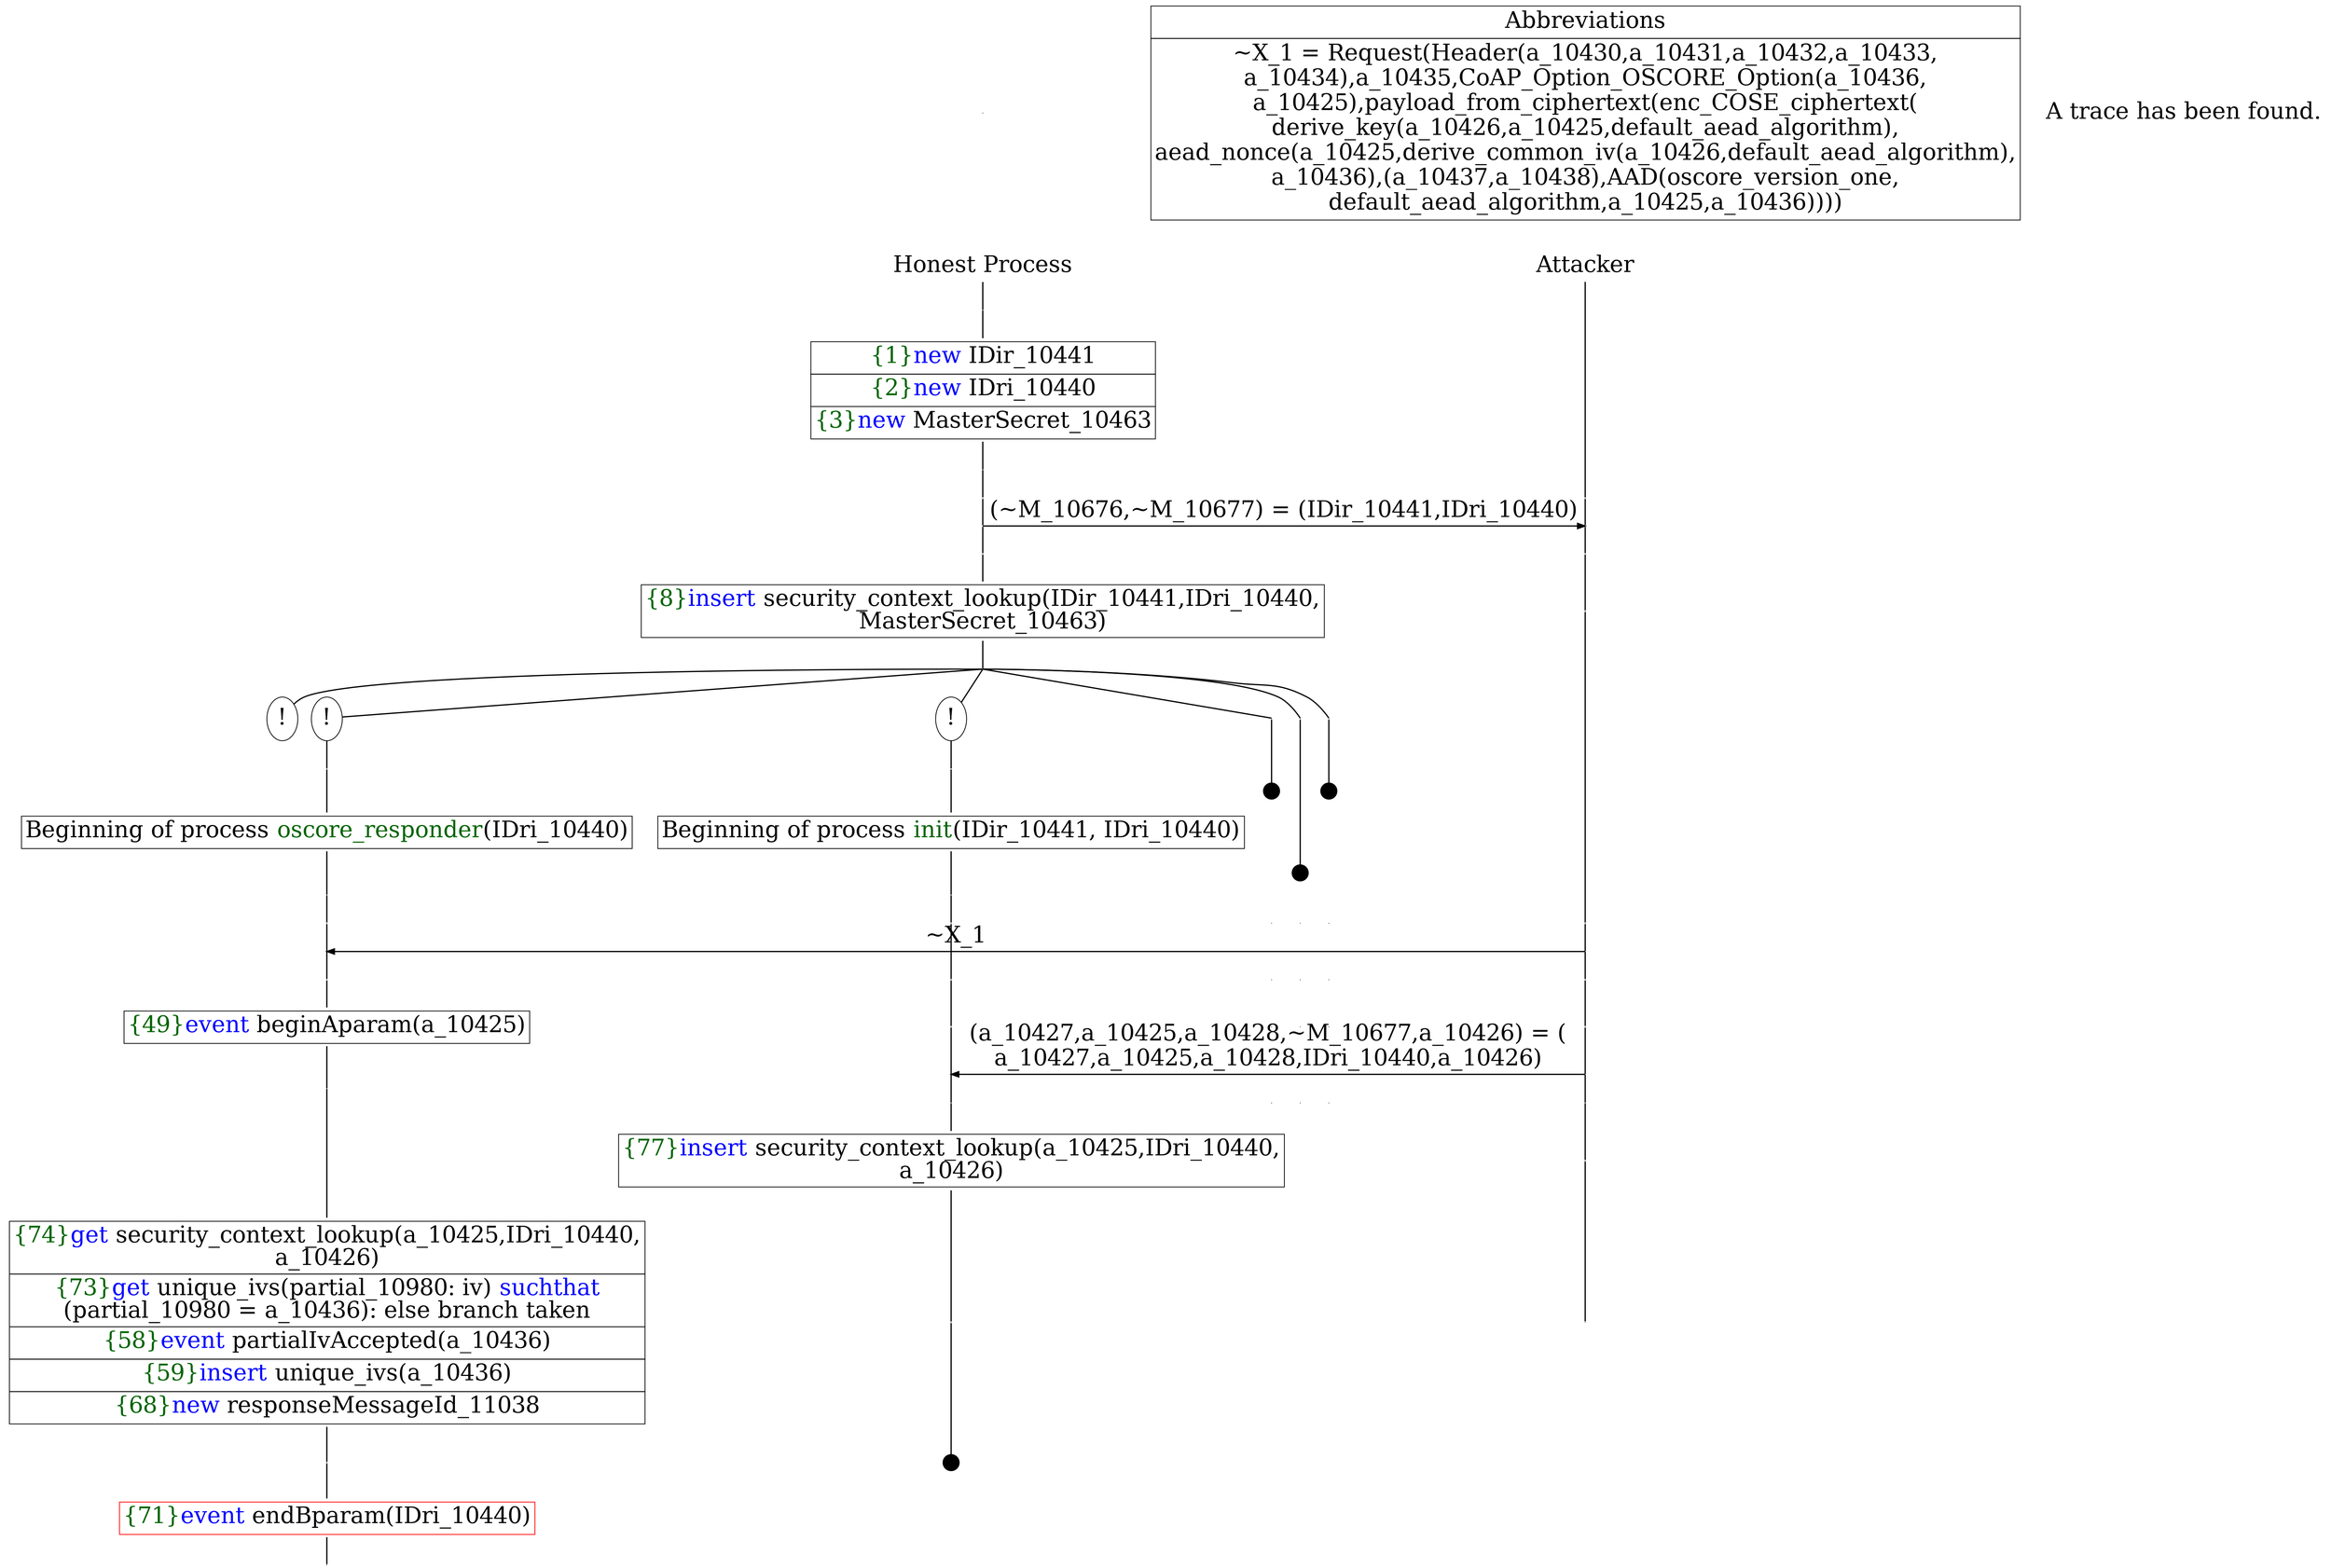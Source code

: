 digraph {
graph [ordering = out]
edge [arrowhead = none, penwidth = 1.6, fontsize = 30]
node [shape = point, width = 0, height = 0, fontsize = 30]
Trace<br/>
[label = <A trace has been found.<br/>
>, shape = plaintext]
P0__0 [label = "Honest Process", shape = plaintext]
P__0 [label = "Attacker", shape = plaintext]
Trace -> P0__0 [label = "", style = invisible, weight = 100]{rank = same; P0__0 P__0}
P0__0 -> P0__1 [label = <>, weight = 100]
P0__1 -> P0__2 [label = <>, weight = 100]
P0__2 [shape = plaintext, label = <<TABLE BORDER="0" CELLBORDER="1" CELLSPACING="0" CELLPADDING="4"> <TR><TD><FONT COLOR="darkgreen">{1}</FONT><FONT COLOR="blue">new </FONT>IDir_10441</TD></TR><TR><TD><FONT COLOR="darkgreen">{2}</FONT><FONT COLOR="blue">new </FONT>IDri_10440</TD></TR><TR><TD><FONT COLOR="darkgreen">{3}</FONT><FONT COLOR="blue">new </FONT>MasterSecret_10463</TD></TR></TABLE>>]
P0__2 -> P0__3 [label = <>, weight = 100]
P0__3 -> P0__4 [label = <>, weight = 100]
P__0 -> P__1 [label = <>, weight = 100]
{rank = same; P__1 P0__4}
P0__4 -> P0__5 [label = <>, weight = 100]
P__1 -> P__2 [label = <>, weight = 100]
{rank = same; P__2 P0__5}
P0__5 -> P__2 [label = <(~M_10676,~M_10677) = (IDir_10441,IDri_10440)>, arrowhead = normal]
P0__5 -> P0__6 [label = <>, weight = 100]
P__2 -> P__3 [label = <>, weight = 100]
{rank = same; P__3 P0__6}
P0__6 -> P0__7 [label = <>, weight = 100]
P0__7 [shape = plaintext, label = <<TABLE BORDER="0" CELLBORDER="1" CELLSPACING="0" CELLPADDING="4"> <TR><TD><FONT COLOR="darkgreen">{8}</FONT><FONT COLOR="blue">insert </FONT>security_context_lookup(IDir_10441,IDri_10440,<br/>
MasterSecret_10463)</TD></TR></TABLE>>]
P0__7 -> P0__8 [label = <>, weight = 100]
P__3 -> P__4 [label = <>, weight = 100]
{rank = same; P__4 P0__7}
/*RPar */
P0__8 -> P0_5__8 [label = <>]
P0__8 -> P0_4__8 [label = <>]
P0__8 -> P0_3__8 [label = <>]
P0__8 -> P0_2__8 [label = <>]
P0__8 -> P0_1__8 [label = <>]
P0__8 -> P0_0__8 [label = <>]
P0__8 [label = "", fixedsize = false, width = 0, height = 0, shape = none]
{rank = same; P0_0__8 P0_1__8 P0_2__8 P0_3__8 P0_4__8 P0_5__8}
P0_0__9 [label = "", width = 0.3, height = 0.3]
P0_0__8 -> P0_0__9 [label = <>, weight = 100]
P0_1__9 [label = "", width = 0.3, height = 0.3]
P0_1__8 -> P0_1__9 [label = <>, weight = 100]
P0_2__9 [label = "", width = 0.3, height = 0.3]
P0_2__8 -> P0_2__9 [label = <>, weight = 100]
P0_3__8 [label = "!", shape = ellipse]
P0_3_0__8 [label = "", fixedsize = false, width = 0, height = 0, shape = none]
P0_3__8 -> P0_3_0__8 [label = <>, weight = 100]
P0_3_0__8 -> P0_3_0__9 [label = <>, weight = 100]
P0_3_0__9 [shape = plaintext, label = <<TABLE BORDER="0" CELLBORDER="1" CELLSPACING="0" CELLPADDING="4"> <TR><TD>Beginning of process <FONT COLOR="darkgreen">init</FONT>(IDir_10441, IDri_10440)<br/>
</TD></TR></TABLE>>]
P0_3_0__9 -> P0_3_0__10 [label = <>, weight = 100]
P0_4__8 [label = "!", shape = ellipse]
P0_4_0__8 [label = "", fixedsize = false, width = 0, height = 0, shape = none]
P0_4__8 -> P0_4_0__8 [label = <>, weight = 100]
P0_4_0__8 -> P0_4_0__9 [label = <>, weight = 100]
P0_4_0__9 [shape = plaintext, label = <<TABLE BORDER="0" CELLBORDER="1" CELLSPACING="0" CELLPADDING="4"> <TR><TD>Beginning of process <FONT COLOR="darkgreen">oscore_responder</FONT>(IDri_10440)<br/>
</TD></TR></TABLE>>]
P0_4_0__9 -> P0_4_0__10 [label = <>, weight = 100]
P0_5__8 [label = "!", shape = ellipse]
P0_4_0__10 -> P0_4_0__11 [label = <>, weight = 100]
P0_3_0__10 -> P0_3_0__11 [label = <>, weight = 100]
P0_2__10 [label = "", style = invisible]
P0_2__9 -> P0_2__10 [label = <>, weight = 100, style = invisible]
P0_1__10 [label = "", style = invisible]
P0_1__9 -> P0_1__10 [label = <>, weight = 100, style = invisible]
P0_0__10 [label = "", style = invisible]
P0_0__9 -> P0_0__10 [label = <>, weight = 100, style = invisible]
P__4 -> P__5 [label = <>, weight = 100]
{rank = same; P__5 P0_0__10 P0_1__10 P0_2__10 P0_3_0__11 P0_4_0__11}
P0_4_0__11 -> P0_4_0__12 [label = <>, weight = 100]
P__5 -> P__6 [label = <>, weight = 100]
{rank = same; P__6 P0_4_0__12}
P0_4_0__12 -> P__6 [label = <~X_1>, dir = back, arrowhead = normal]
P0_4_0__12 -> P0_4_0__13 [label = <>, weight = 100]
P0_3_0__11 -> P0_3_0__12 [label = <>, weight = 100]
P0_2__11 [label = "", style = invisible]
P0_2__10 -> P0_2__11 [label = <>, weight = 100, style = invisible]
P0_1__11 [label = "", style = invisible]
P0_1__10 -> P0_1__11 [label = <>, weight = 100, style = invisible]
P0_0__11 [label = "", style = invisible]
P0_0__10 -> P0_0__11 [label = <>, weight = 100, style = invisible]
P__6 -> P__7 [label = <>, weight = 100]
{rank = same; P__7 P0_0__11 P0_1__11 P0_2__11 P0_3_0__12 P0_4_0__13}
P0_4_0__13 -> P0_4_0__14 [label = <>, weight = 100]
P0_4_0__14 [shape = plaintext, label = <<TABLE BORDER="0" CELLBORDER="1" CELLSPACING="0" CELLPADDING="4"> <TR><TD><FONT COLOR="darkgreen">{49}</FONT><FONT COLOR="blue">event</FONT> beginAparam(a_10425)</TD></TR></TABLE>>]
P0_4_0__14 -> P0_4_0__15 [label = <>, weight = 100]
P0_3_0__12 -> P0_3_0__13 [label = <>, weight = 100]
P0_2__12 [label = "", style = invisible]
P0_2__11 -> P0_2__12 [label = <>, weight = 100, style = invisible]
P0_1__12 [label = "", style = invisible]
P0_1__11 -> P0_1__12 [label = <>, weight = 100, style = invisible]
P0_0__12 [label = "", style = invisible]
P0_0__11 -> P0_0__12 [label = <>, weight = 100, style = invisible]
P__7 -> P__8 [label = <>, weight = 100]
{rank = same; P__8 P0_0__12 P0_1__12 P0_2__12 P0_3_0__13}
P0_3_0__13 -> P0_3_0__14 [label = <>, weight = 100]
P__8 -> P__9 [label = <>, weight = 100]
{rank = same; P__9 P0_3_0__14}
P0_3_0__14 -> P__9 [label = <(a_10427,a_10425,a_10428,~M_10677,a_10426) = (<br/>
a_10427,a_10425,a_10428,IDri_10440,a_10426)>, dir = back, arrowhead = normal]
P0_3_0__14 -> P0_3_0__15 [label = <>, weight = 100]
P0_2__13 [label = "", style = invisible]
P0_2__12 -> P0_2__13 [label = <>, weight = 100, style = invisible]
P0_1__13 [label = "", style = invisible]
P0_1__12 -> P0_1__13 [label = <>, weight = 100, style = invisible]
P0_0__13 [label = "", style = invisible]
P0_0__12 -> P0_0__13 [label = <>, weight = 100, style = invisible]
P__9 -> P__10 [label = <>, weight = 100]
{rank = same; P__10 P0_0__13 P0_1__13 P0_2__13 P0_3_0__15}
P0_3_0__15 -> P0_3_0__16 [label = <>, weight = 100]
P0_3_0__16 [shape = plaintext, label = <<TABLE BORDER="0" CELLBORDER="1" CELLSPACING="0" CELLPADDING="4"> <TR><TD><FONT COLOR="darkgreen">{77}</FONT><FONT COLOR="blue">insert </FONT>security_context_lookup(a_10425,IDri_10440,<br/>
a_10426)</TD></TR></TABLE>>]
P0_3_0__16 -> P0_3_0__17 [label = <>, weight = 100]
P__10 -> P__11 [label = <>, weight = 100]
{rank = same; P__11 P0_3_0__16}
P0_3_0__18 [label = "", width = 0.3, height = 0.3]
P0_3_0__17 -> P0_3_0__18 [label = <>, weight = 100]
P0_4_0__15 -> P0_4_0__16 [label = <>, weight = 100]
P0_4_0__16 [shape = plaintext, label = <<TABLE BORDER="0" CELLBORDER="1" CELLSPACING="0" CELLPADDING="4"> <TR><TD><FONT COLOR="darkgreen">{74}</FONT><FONT COLOR="blue">get </FONT>security_context_lookup(a_10425,IDri_10440,<br/>
a_10426)</TD></TR><TR><TD><FONT COLOR="darkgreen">{73}</FONT><FONT COLOR="blue">get</FONT> unique_ivs(partial_10980: iv) <FONT COLOR="blue">suchthat</FONT><br/>
(partial_10980 = a_10436): else branch taken</TD></TR><TR><TD><FONT COLOR="darkgreen">{58}</FONT><FONT COLOR="blue">event</FONT> partialIvAccepted(a_10436)</TD></TR><TR><TD><FONT COLOR="darkgreen">{59}</FONT><FONT COLOR="blue">insert </FONT>unique_ivs(a_10436)</TD></TR><TR><TD><FONT COLOR="darkgreen">{68}</FONT><FONT COLOR="blue">new </FONT>responseMessageId_11038</TD></TR></TABLE>>]
P0_4_0__16 -> P0_4_0__17 [label = <>, weight = 100]
P__11 -> P__12 [label = <>, weight = 100]
{rank = same; P__12 P0_4_0__16}
P0_4_0__17 -> P0_4_0__18 [label = <>, weight = 100]
P0_4_0__18 [color = red, shape = plaintext, label = <<TABLE BORDER="0" CELLBORDER="1" CELLSPACING="0" CELLPADDING="4"> <TR><TD><FONT COLOR="darkgreen">{71}</FONT><FONT COLOR="blue">event</FONT> endBparam(IDri_10440)</TD></TR></TABLE>>]
P0_4_0__18 -> P0_4_0__19 [label = <>, weight = 100]
Abbrev [shape = plaintext, label = <<TABLE BORDER="0" CELLBORDER="1" CELLSPACING="0" CELLPADDING="4"><TR> <TD> Abbreviations </TD></TR><TR><TD>~X_1 = Request(Header(a_10430,a_10431,a_10432,a_10433,<br/>
a_10434),a_10435,CoAP_Option_OSCORE_Option(a_10436,<br/>
a_10425),payload_from_ciphertext(enc_COSE_ciphertext(<br/>
derive_key(a_10426,a_10425,default_aead_algorithm),<br/>
aead_nonce(a_10425,derive_common_iv(a_10426,default_aead_algorithm),<br/>
a_10436),(a_10437,a_10438),AAD(oscore_version_one,<br/>
default_aead_algorithm,a_10425,a_10436))))</TD></TR></TABLE>>]Abbrev -> P__0 [style = invisible, weight =100]}